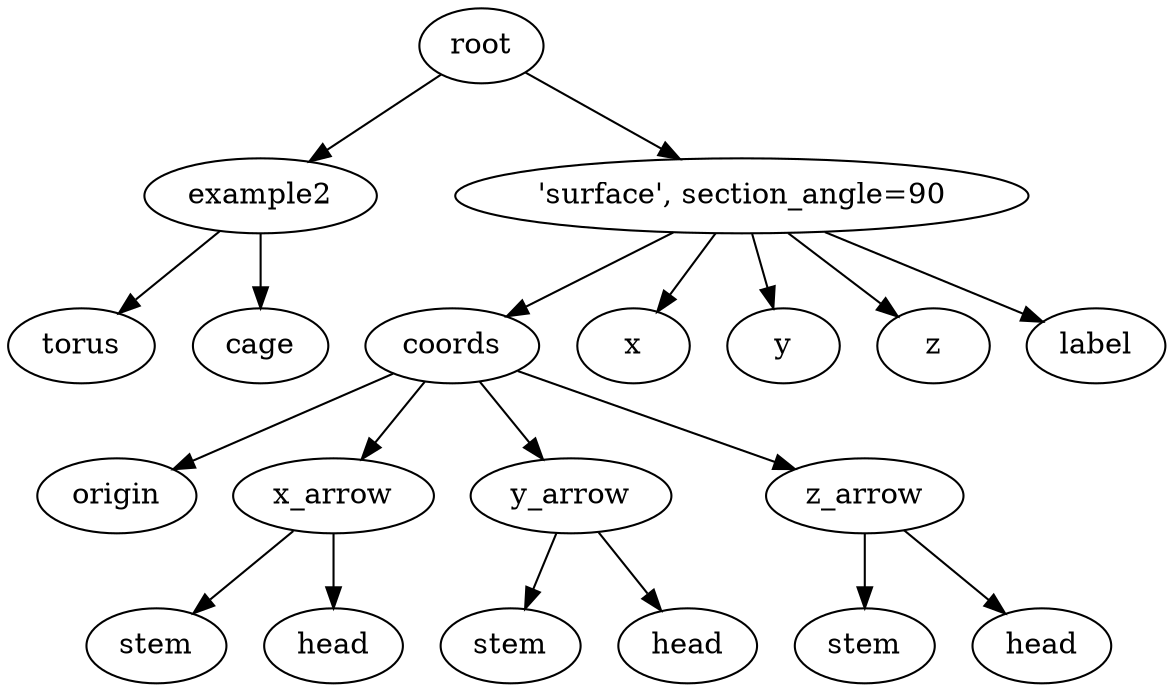 digraph example2 {
    root_101 [label="root"];
    example2_102 [label="example2"];
    torus_103 [label="torus"];
    cage_104 [label="cage"];
    105 [label="'surface',\ section_angle=90"];
    coords_106 [label="coords"];
    origin_107 [label="origin"];
    x_arrow_108 [label="x_arrow"];
    stem_109 [label="stem"];
    head_110 [label="head"];
    y_arrow_111 [label="y_arrow"];
    stem_112 [label="stem"];
    head_113 [label="head"];
    z_arrow_114 [label="z_arrow"];
    stem_115 [label="stem"];
    head_116 [label="head"];
    x_117 [label="x"];
    y_118 [label="y"];
    z_119 [label="z"];
    label_120 [label="label"];
    root_101 -> example2_102;
    example2_102 -> torus_103;
    example2_102 -> cage_104;
    root_101 -> 105;
    105 -> coords_106;
    coords_106 -> origin_107;
    coords_106 -> x_arrow_108;
    x_arrow_108 -> stem_109;
    x_arrow_108 -> head_110;
    coords_106 -> y_arrow_111;
    y_arrow_111 -> stem_112;
    y_arrow_111 -> head_113;
    coords_106 -> z_arrow_114;
    z_arrow_114 -> stem_115;
    z_arrow_114 -> head_116;
    105 -> x_117;
    105 -> y_118;
    105 -> z_119;
    105 -> label_120;
}
